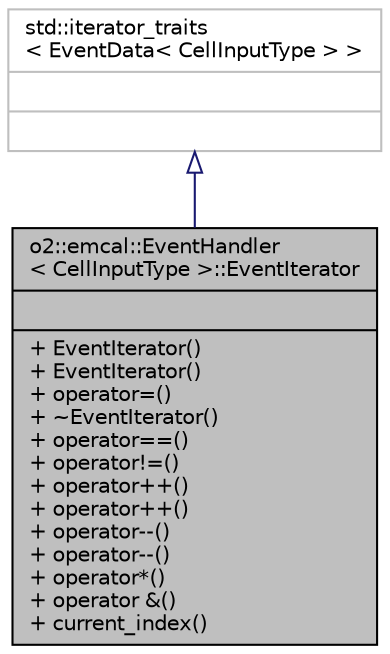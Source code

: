 digraph "o2::emcal::EventHandler&lt; CellInputType &gt;::EventIterator"
{
 // INTERACTIVE_SVG=YES
  bgcolor="transparent";
  edge [fontname="Helvetica",fontsize="10",labelfontname="Helvetica",labelfontsize="10"];
  node [fontname="Helvetica",fontsize="10",shape=record];
  Node0 [label="{o2::emcal::EventHandler\l\< CellInputType \>::EventIterator\n||+ EventIterator()\l+ EventIterator()\l+ operator=()\l+ ~EventIterator()\l+ operator==()\l+ operator!=()\l+ operator++()\l+ operator++()\l+ operator--()\l+ operator--()\l+ operator*()\l+ operator &()\l+ current_index()\l}",height=0.2,width=0.4,color="black", fillcolor="grey75", style="filled", fontcolor="black"];
  Node1 -> Node0 [dir="back",color="midnightblue",fontsize="10",style="solid",arrowtail="onormal",fontname="Helvetica"];
  Node1 [label="{std::iterator_traits\l\< EventData\< CellInputType \> \>\n||}",height=0.2,width=0.4,color="grey75"];
}
